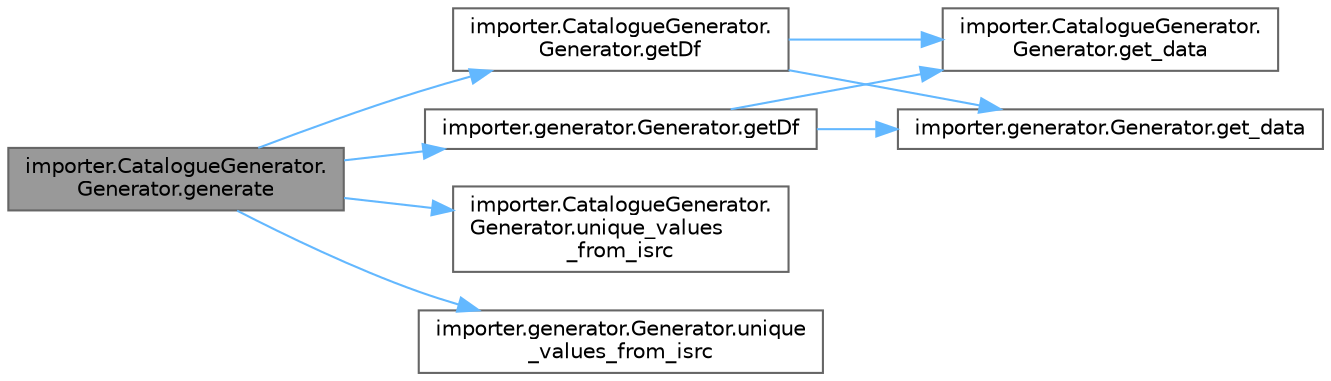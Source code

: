 digraph "importer.CatalogueGenerator.Generator.generate"
{
 // LATEX_PDF_SIZE
  bgcolor="transparent";
  edge [fontname=Helvetica,fontsize=10,labelfontname=Helvetica,labelfontsize=10];
  node [fontname=Helvetica,fontsize=10,shape=box,height=0.2,width=0.4];
  rankdir="LR";
  Node1 [id="Node000001",label="importer.CatalogueGenerator.\lGenerator.generate",height=0.2,width=0.4,color="gray40", fillcolor="grey60", style="filled", fontcolor="black",tooltip=" "];
  Node1 -> Node2 [id="edge1_Node000001_Node000002",color="steelblue1",style="solid",tooltip=" "];
  Node2 [id="Node000002",label="importer.CatalogueGenerator.\lGenerator.getDf",height=0.2,width=0.4,color="grey40", fillcolor="white", style="filled",URL="$classimporter_1_1_catalogue_generator_1_1_generator.html#a0db6b59c6ed68cd2c996cd35170a9bad",tooltip=" "];
  Node2 -> Node3 [id="edge2_Node000002_Node000003",color="steelblue1",style="solid",tooltip=" "];
  Node3 [id="Node000003",label="importer.CatalogueGenerator.\lGenerator.get_data",height=0.2,width=0.4,color="grey40", fillcolor="white", style="filled",URL="$classimporter_1_1_catalogue_generator_1_1_generator.html#a5a6ce93b1ee92166aee368b2b672958b",tooltip=" "];
  Node2 -> Node4 [id="edge3_Node000002_Node000004",color="steelblue1",style="solid",tooltip=" "];
  Node4 [id="Node000004",label="importer.generator.Generator.get_data",height=0.2,width=0.4,color="grey40", fillcolor="white", style="filled",URL="$classimporter_1_1generator_1_1_generator.html#a002fa32526c86bd1354a9ca2bb215c0f",tooltip=" "];
  Node1 -> Node5 [id="edge4_Node000001_Node000005",color="steelblue1",style="solid",tooltip=" "];
  Node5 [id="Node000005",label="importer.generator.Generator.getDf",height=0.2,width=0.4,color="grey40", fillcolor="white", style="filled",URL="$classimporter_1_1generator_1_1_generator.html#af78d72e33ac6ab994d52f52a7372c28b",tooltip=" "];
  Node5 -> Node3 [id="edge5_Node000005_Node000003",color="steelblue1",style="solid",tooltip=" "];
  Node5 -> Node4 [id="edge6_Node000005_Node000004",color="steelblue1",style="solid",tooltip=" "];
  Node1 -> Node6 [id="edge7_Node000001_Node000006",color="steelblue1",style="solid",tooltip=" "];
  Node6 [id="Node000006",label="importer.CatalogueGenerator.\lGenerator.unique_values\l_from_isrc",height=0.2,width=0.4,color="grey40", fillcolor="white", style="filled",URL="$classimporter_1_1_catalogue_generator_1_1_generator.html#a8ee7dd50590bc66a95578119a2e0b9a9",tooltip=" "];
  Node1 -> Node7 [id="edge8_Node000001_Node000007",color="steelblue1",style="solid",tooltip=" "];
  Node7 [id="Node000007",label="importer.generator.Generator.unique\l_values_from_isrc",height=0.2,width=0.4,color="grey40", fillcolor="white", style="filled",URL="$classimporter_1_1generator_1_1_generator.html#ae9ebd61be9921100c78f2cf6dbe4277b",tooltip=" "];
}
